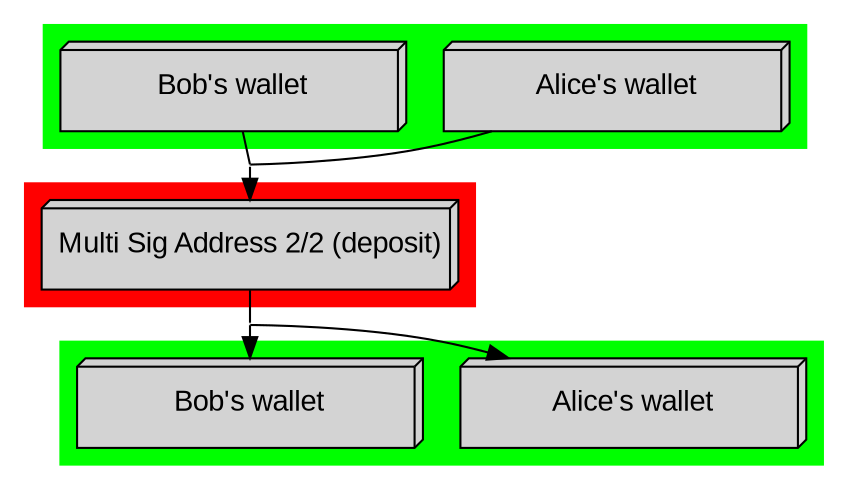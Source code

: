 digraph G {
    ranksep=0.2;
    rankdir=TB;

    node [style=filled, shape=box3d,
        width=2.3, height=0.6, fontname="Arial"];

    subgraph cluster_inputs {
        style = filled;
        color = green;
        alice_input [label="Alice's wallet"];
        bob_input [label="Bob's wallet"];
    }

    subgraph cluster_multisig {
        style = filled;
        color = red;
        multisig_address [label="Multi Sig Address 2/2 (deposit)"];
    }

    subgraph cluster_outputs {
        style = filled;
        color = green;
        alice_output [label="Alice's wallet"];
        bob_output [label="Bob's wallet"];
    }

    node[shape=none, width=0, height=0, label=""];
    edge[dir=none];
    alice_input -> dummy_input;
    bob_input -> dummy_input;
    edge[dir=forward];
    dummy_input -> multisig_address;
    edge[dir=none];
    multisig_address -> dummy_output;
    edge[dir=forward];
    dummy_output -> alice_output;
    dummy_output -> bob_output;
}

